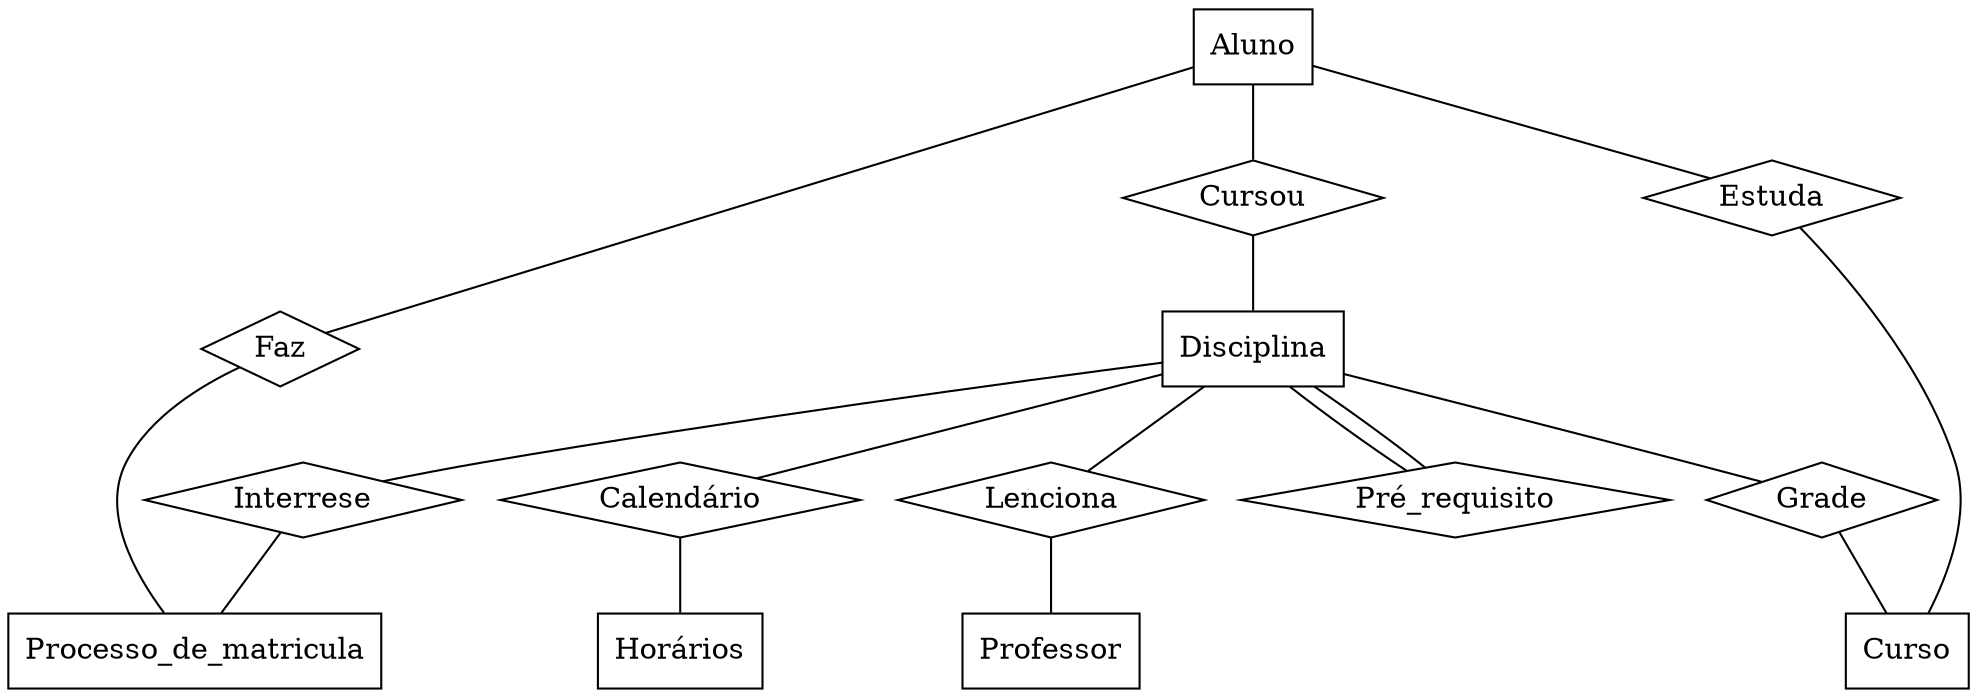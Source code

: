 graph diagramER{

//Entidades
Aluno[shape=record]
Processo_de_matricula[shape=record]
Disciplina[shape=record]
Horários[shape=record]
Curso[shape=record]
Professor[shape=record]

//Relacionamentos
Cursou[shape=diamond]
Faz[shape=diamond]
Interrese[shape=diamond]
Calendário[shape=diamond]
Grade[shape=diamond]
Lenciona[shape=diamond]
Estuda[shape=diamond]
Pré_requisito[shape=diamond]


//Ligações
Aluno--Cursou--Disciplina
Aluno--Estuda--Curso
Aluno--Faz--Processo_de_matricula
Disciplina--Lenciona--Professor
Disciplina--Calendário--Horários
Disciplina--Grade--Curso
Disciplina--Interrese--Processo_de_matricula
Disciplina--Pré_requisito--Disciplina



}
